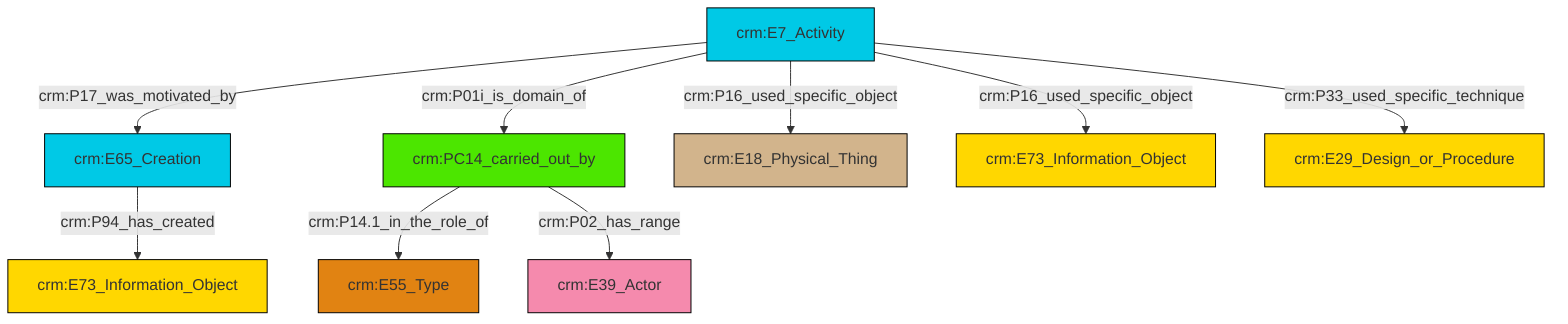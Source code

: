 graph TD
classDef Literal fill:#f2f2f2,stroke:#000000;
classDef CRM_Entity fill:#FFFFFF,stroke:#000000;
classDef Temporal_Entity fill:#00C9E6, stroke:#000000;
classDef Type fill:#E18312, stroke:#000000;
classDef Time-Span fill:#2C9C91, stroke:#000000;
classDef Appellation fill:#FFEB7F, stroke:#000000;
classDef Place fill:#008836, stroke:#000000;
classDef Persistent_Item fill:#B266B2, stroke:#000000;
classDef Conceptual_Object fill:#FFD700, stroke:#000000;
classDef Physical_Thing fill:#D2B48C, stroke:#000000;
classDef Actor fill:#f58aad, stroke:#000000;
classDef PC_Classes fill:#4ce600, stroke:#000000;
classDef Multi fill:#cccccc,stroke:#000000;

0["crm:PC14_carried_out_by"]:::PC_Classes -->|crm:P14.1_in_the_role_of| 1["crm:E55_Type"]:::Type
2["crm:E7_Activity"]:::Temporal_Entity -->|crm:P17_was_motivated_by| 3["crm:E65_Creation"]:::Temporal_Entity
0["crm:PC14_carried_out_by"]:::PC_Classes -->|crm:P02_has_range| 4["crm:E39_Actor"]:::Actor
2["crm:E7_Activity"]:::Temporal_Entity -->|crm:P01i_is_domain_of| 0["crm:PC14_carried_out_by"]:::PC_Classes
2["crm:E7_Activity"]:::Temporal_Entity -->|crm:P16_used_specific_object| 6["crm:E18_Physical_Thing"]:::Physical_Thing
2["crm:E7_Activity"]:::Temporal_Entity -->|crm:P16_used_specific_object| 11["crm:E73_Information_Object"]:::Conceptual_Object
3["crm:E65_Creation"]:::Temporal_Entity -->|crm:P94_has_created| 8["crm:E73_Information_Object"]:::Conceptual_Object
2["crm:E7_Activity"]:::Temporal_Entity -->|crm:P33_used_specific_technique| 14["crm:E29_Design_or_Procedure"]:::Conceptual_Object